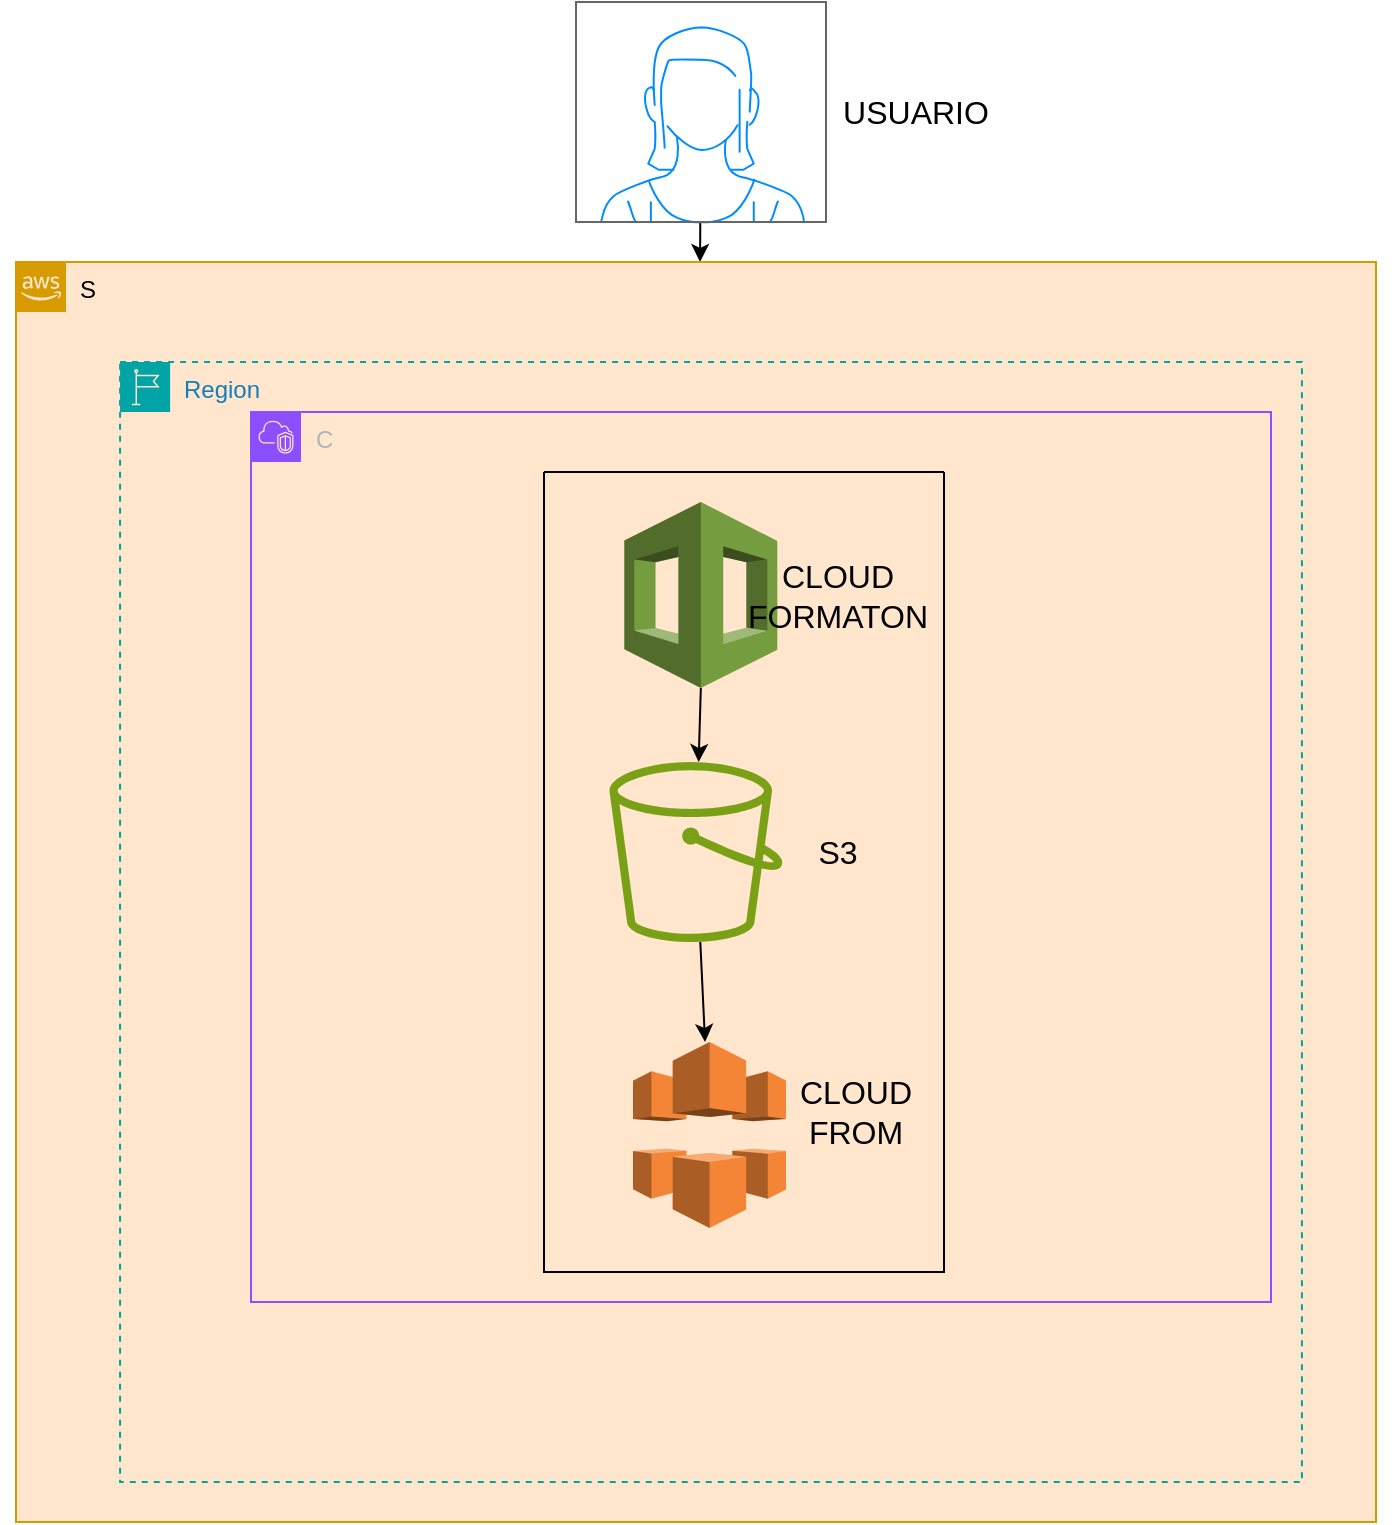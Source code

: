 <mxfile version="25.0.3">
  <diagram name="Página-1" id="zixkj7PH_ouIgXR8HWo8">
    <mxGraphModel dx="880" dy="510" grid="1" gridSize="10" guides="1" tooltips="1" connect="1" arrows="1" fold="1" page="1" pageScale="1" pageWidth="827" pageHeight="1169" background="none" math="0" shadow="0">
      <root>
        <mxCell id="0" />
        <mxCell id="1" parent="0" />
        <mxCell id="2oPCHb6VPlE1K22jB4eB-75" value="" style="edgeStyle=none;rounded=0;orthogonalLoop=1;jettySize=auto;html=1;" parent="1" source="2oPCHb6VPlE1K22jB4eB-2" target="2oPCHb6VPlE1K22jB4eB-47" edge="1">
          <mxGeometry relative="1" as="geometry" />
        </mxCell>
        <mxCell id="2oPCHb6VPlE1K22jB4eB-2" value="" style="verticalLabelPosition=bottom;shadow=0;dashed=0;align=center;html=1;verticalAlign=top;strokeWidth=1;shape=mxgraph.mockup.containers.userFemale;strokeColor=#666666;strokeColor2=#008cff;fillColor=none;" parent="1" vertex="1">
          <mxGeometry x="330" y="60" width="125" height="110" as="geometry" />
        </mxCell>
        <mxCell id="2oPCHb6VPlE1K22jB4eB-47" value="S" style="points=[[0,0],[0.25,0],[0.5,0],[0.75,0],[1,0],[1,0.25],[1,0.5],[1,0.75],[1,1],[0.75,1],[0.5,1],[0.25,1],[0,1],[0,0.75],[0,0.5],[0,0.25]];outlineConnect=0;html=1;whiteSpace=wrap;fontSize=12;fontStyle=0;container=1;pointerEvents=0;collapsible=0;recursiveResize=0;shape=mxgraph.aws4.group;grIcon=mxgraph.aws4.group_aws_cloud_alt;strokeColor=#d79b00;fillColor=#ffe6cc;verticalAlign=top;align=left;spacingLeft=30;dashed=0;" parent="1" vertex="1">
          <mxGeometry x="50" y="190" width="680" height="630" as="geometry" />
        </mxCell>
        <mxCell id="2oPCHb6VPlE1K22jB4eB-53" value="Region" style="points=[[0,0],[0.25,0],[0.5,0],[0.75,0],[1,0],[1,0.25],[1,0.5],[1,0.75],[1,1],[0.75,1],[0.5,1],[0.25,1],[0,1],[0,0.75],[0,0.5],[0,0.25]];outlineConnect=0;gradientColor=none;html=1;whiteSpace=wrap;fontSize=12;fontStyle=0;container=1;pointerEvents=0;collapsible=0;recursiveResize=0;shape=mxgraph.aws4.group;grIcon=mxgraph.aws4.group_region;strokeColor=#00A4A6;fillColor=none;verticalAlign=top;align=left;spacingLeft=30;fontColor=#147EBA;dashed=1;" parent="2oPCHb6VPlE1K22jB4eB-47" vertex="1">
          <mxGeometry x="52.04" y="50" width="590.92" height="560" as="geometry" />
        </mxCell>
        <mxCell id="2oPCHb6VPlE1K22jB4eB-63" value="" style="edgeStyle=none;rounded=0;orthogonalLoop=1;jettySize=auto;html=1;" parent="2oPCHb6VPlE1K22jB4eB-53" source="2oPCHb6VPlE1K22jB4eB-57" target="2oPCHb6VPlE1K22jB4eB-61" edge="1">
          <mxGeometry relative="1" as="geometry" />
        </mxCell>
        <mxCell id="2oPCHb6VPlE1K22jB4eB-61" value="" style="outlineConnect=0;dashed=0;verticalLabelPosition=bottom;verticalAlign=top;align=center;html=1;shape=mxgraph.aws3.cloudfront;fillColor=#F58536;gradientColor=none;" parent="2oPCHb6VPlE1K22jB4eB-53" vertex="1">
          <mxGeometry x="256.46" y="340" width="76.5" height="93" as="geometry" />
        </mxCell>
        <mxCell id="2oPCHb6VPlE1K22jB4eB-68" value="C" style="points=[[0,0],[0.25,0],[0.5,0],[0.75,0],[1,0],[1,0.25],[1,0.5],[1,0.75],[1,1],[0.75,1],[0.5,1],[0.25,1],[0,1],[0,0.75],[0,0.5],[0,0.25]];outlineConnect=0;gradientColor=none;html=1;whiteSpace=wrap;fontSize=12;fontStyle=0;container=1;pointerEvents=0;collapsible=0;recursiveResize=0;shape=mxgraph.aws4.group;grIcon=mxgraph.aws4.group_vpc2;strokeColor=#8C4FFF;fillColor=none;verticalAlign=top;align=left;spacingLeft=30;fontColor=#AAB7B8;dashed=0;" parent="2oPCHb6VPlE1K22jB4eB-53" vertex="1">
          <mxGeometry x="65.46" y="25" width="510" height="445" as="geometry" />
        </mxCell>
        <mxCell id="2oPCHb6VPlE1K22jB4eB-85" value="" style="swimlane;startSize=0;" parent="2oPCHb6VPlE1K22jB4eB-68" vertex="1">
          <mxGeometry x="146.5" y="30" width="200" height="400" as="geometry" />
        </mxCell>
        <mxCell id="2oPCHb6VPlE1K22jB4eB-56" value="" style="outlineConnect=0;dashed=0;verticalLabelPosition=bottom;verticalAlign=top;align=center;html=1;shape=mxgraph.aws3.cloudformation;fillColor=#759C3E;gradientColor=none;" parent="2oPCHb6VPlE1K22jB4eB-85" vertex="1">
          <mxGeometry x="40.16" y="15" width="76.5" height="93" as="geometry" />
        </mxCell>
        <mxCell id="2oPCHb6VPlE1K22jB4eB-57" value="" style="sketch=0;outlineConnect=0;fontColor=#232F3E;gradientColor=none;fillColor=#7AA116;strokeColor=none;dashed=0;verticalLabelPosition=bottom;verticalAlign=top;align=center;html=1;fontSize=12;fontStyle=0;aspect=fixed;pointerEvents=1;shape=mxgraph.aws4.bucket;" parent="2oPCHb6VPlE1K22jB4eB-85" vertex="1">
          <mxGeometry x="32.73" y="145" width="86.54" height="90" as="geometry" />
        </mxCell>
        <mxCell id="2oPCHb6VPlE1K22jB4eB-62" style="edgeStyle=none;rounded=0;orthogonalLoop=1;jettySize=auto;html=1;exitX=0.5;exitY=1;exitDx=0;exitDy=0;exitPerimeter=0;" parent="2oPCHb6VPlE1K22jB4eB-85" source="2oPCHb6VPlE1K22jB4eB-56" target="2oPCHb6VPlE1K22jB4eB-57" edge="1">
          <mxGeometry relative="1" as="geometry" />
        </mxCell>
        <mxCell id="8eHEGkuwym3w4uDPd43s-4" value="CLOUD&lt;div&gt;FORMATON&lt;/div&gt;" style="text;strokeColor=none;fillColor=none;html=1;align=center;verticalAlign=middle;whiteSpace=wrap;rounded=0;fontSize=16;" vertex="1" parent="2oPCHb6VPlE1K22jB4eB-85">
          <mxGeometry x="116.66" y="46.5" width="60" height="30" as="geometry" />
        </mxCell>
        <mxCell id="8eHEGkuwym3w4uDPd43s-6" value="S3" style="text;strokeColor=none;fillColor=none;html=1;align=center;verticalAlign=middle;whiteSpace=wrap;rounded=0;fontSize=16;" vertex="1" parent="2oPCHb6VPlE1K22jB4eB-85">
          <mxGeometry x="116.66" y="175" width="60" height="30" as="geometry" />
        </mxCell>
        <mxCell id="8eHEGkuwym3w4uDPd43s-7" style="edgeStyle=none;curved=1;rounded=0;orthogonalLoop=1;jettySize=auto;html=1;exitX=0;exitY=0.75;exitDx=0;exitDy=0;fontSize=12;startSize=8;endSize=8;" edge="1" parent="2oPCHb6VPlE1K22jB4eB-85" source="8eHEGkuwym3w4uDPd43s-4" target="8eHEGkuwym3w4uDPd43s-4">
          <mxGeometry relative="1" as="geometry" />
        </mxCell>
        <mxCell id="8eHEGkuwym3w4uDPd43s-8" style="edgeStyle=none;curved=1;rounded=0;orthogonalLoop=1;jettySize=auto;html=1;exitX=0.5;exitY=0;exitDx=0;exitDy=0;fontSize=12;startSize=8;endSize=8;" edge="1" parent="2oPCHb6VPlE1K22jB4eB-85" source="8eHEGkuwym3w4uDPd43s-4" target="8eHEGkuwym3w4uDPd43s-4">
          <mxGeometry relative="1" as="geometry" />
        </mxCell>
        <mxCell id="8eHEGkuwym3w4uDPd43s-15" value="CLOUD&lt;div&gt;FROM&lt;/div&gt;" style="text;strokeColor=none;fillColor=none;html=1;align=center;verticalAlign=middle;whiteSpace=wrap;rounded=0;fontSize=16;" vertex="1" parent="2oPCHb6VPlE1K22jB4eB-85">
          <mxGeometry x="126" y="305" width="60" height="30" as="geometry" />
        </mxCell>
        <mxCell id="2oPCHb6VPlE1K22jB4eB-86" style="edgeStyle=none;rounded=0;orthogonalLoop=1;jettySize=auto;html=1;exitX=1;exitY=0.25;exitDx=0;exitDy=0;" parent="2oPCHb6VPlE1K22jB4eB-68" source="2oPCHb6VPlE1K22jB4eB-85" target="2oPCHb6VPlE1K22jB4eB-85" edge="1">
          <mxGeometry relative="1" as="geometry" />
        </mxCell>
        <mxCell id="2oPCHb6VPlE1K22jB4eB-59" style="edgeStyle=none;rounded=0;orthogonalLoop=1;jettySize=auto;html=1;exitX=0.5;exitY=0;exitDx=0;exitDy=0;" parent="2oPCHb6VPlE1K22jB4eB-47" source="2oPCHb6VPlE1K22jB4eB-53" target="2oPCHb6VPlE1K22jB4eB-53" edge="1">
          <mxGeometry relative="1" as="geometry" />
        </mxCell>
        <mxCell id="2oPCHb6VPlE1K22jB4eB-60" style="edgeStyle=none;rounded=0;orthogonalLoop=1;jettySize=auto;html=1;exitX=0.5;exitY=0;exitDx=0;exitDy=0;" parent="2oPCHb6VPlE1K22jB4eB-47" source="2oPCHb6VPlE1K22jB4eB-53" target="2oPCHb6VPlE1K22jB4eB-53" edge="1">
          <mxGeometry relative="1" as="geometry" />
        </mxCell>
        <mxCell id="2oPCHb6VPlE1K22jB4eB-48" style="edgeStyle=none;rounded=0;orthogonalLoop=1;jettySize=auto;html=1;exitX=0;exitY=0.25;exitDx=0;exitDy=0;" parent="1" source="2oPCHb6VPlE1K22jB4eB-47" target="2oPCHb6VPlE1K22jB4eB-47" edge="1">
          <mxGeometry relative="1" as="geometry" />
        </mxCell>
        <mxCell id="2oPCHb6VPlE1K22jB4eB-49" style="edgeStyle=none;rounded=0;orthogonalLoop=1;jettySize=auto;html=1;exitX=1;exitY=0.5;exitDx=0;exitDy=0;" parent="1" source="2oPCHb6VPlE1K22jB4eB-47" target="2oPCHb6VPlE1K22jB4eB-47" edge="1">
          <mxGeometry relative="1" as="geometry" />
        </mxCell>
        <mxCell id="8eHEGkuwym3w4uDPd43s-5" value="USUARIO" style="text;strokeColor=none;fillColor=none;html=1;align=center;verticalAlign=middle;whiteSpace=wrap;rounded=0;fontSize=16;" vertex="1" parent="1">
          <mxGeometry x="470" y="105" width="60" height="20" as="geometry" />
        </mxCell>
      </root>
    </mxGraphModel>
  </diagram>
</mxfile>
